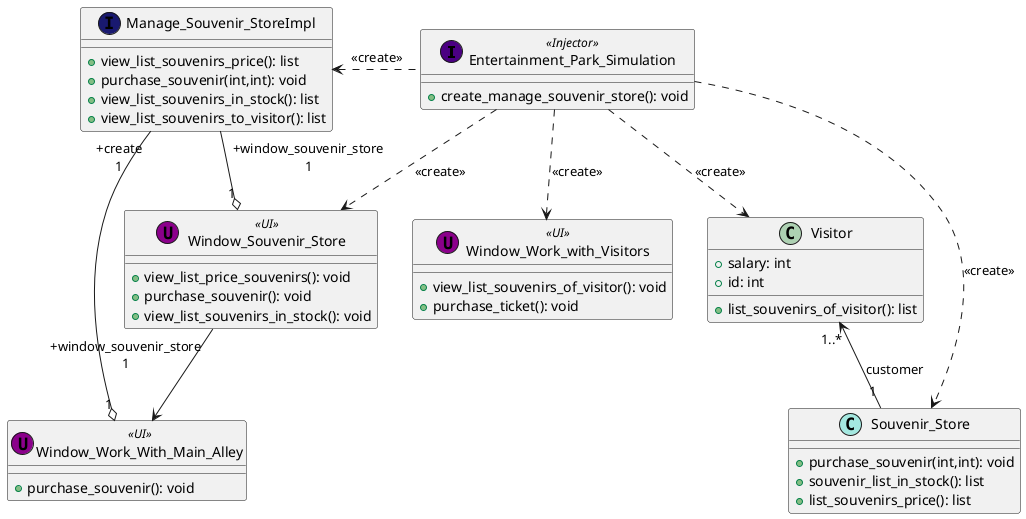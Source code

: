 @startuml
Entertainment_Park_Simulation .left.> Manage_Souvenir_StoreImpl: <<create>>
Entertainment_Park_Simulation ..> Window_Souvenir_Store: <<create>>
Entertainment_Park_Simulation ..> Window_Work_with_Visitors: <<create>>
Entertainment_Park_Simulation ..> Visitor: <<create>>
Entertainment_Park_Simulation .> Souvenir_Store: <<create>>
Window_Souvenir_Store " +window_souvenir_store\n 1" --> Window_Work_With_Main_Alley
Manage_Souvenir_StoreImpl " +window_souvenir_store\n 1" --o "1" Window_Souvenir_Store
Manage_Souvenir_StoreImpl " +create\n 1" --o "1" Window_Work_With_Main_Alley
Visitor "1..*" <-- "1" Souvenir_Store: customer

class Entertainment_Park_Simulation << (I,Indigo) Injector >> {
    +create_manage_souvenir_store(): void
}

class Window_Souvenir_Store << (U,DarkMagenta) UI>> {
    + view_list_price_souvenirs(): void
    + purchase_souvenir(): void
    + view_list_souvenirs_in_stock(): void
}

class Manage_Souvenir_StoreImpl << (I,MidnightBlue) >> {
    + view_list_souvenirs_price(): list
    + purchase_souvenir(int,int): void
    + view_list_souvenirs_in_stock(): list
    + view_list_souvenirs_to_visitor(): list
}

class Window_Work_with_Visitors << (U,DarkMagenta) UI>> {
    + view_list_souvenirs_of_visitor(): void
    + purchase_ticket(): void
}

class Visitor {
    + salary: int
    + id: int
    + list_souvenirs_of_visitor(): list
}

class Souvenir_Store << (C,#a4e8e0) >> {
    + purchase_souvenir(int,int): void
    + souvenir_list_in_stock(): list
    + list_souvenirs_price(): list
}

class Window_Work_With_Main_Alley << (U,DarkMagenta) UI>> {
    + purchase_souvenir(): void
}
@enduml